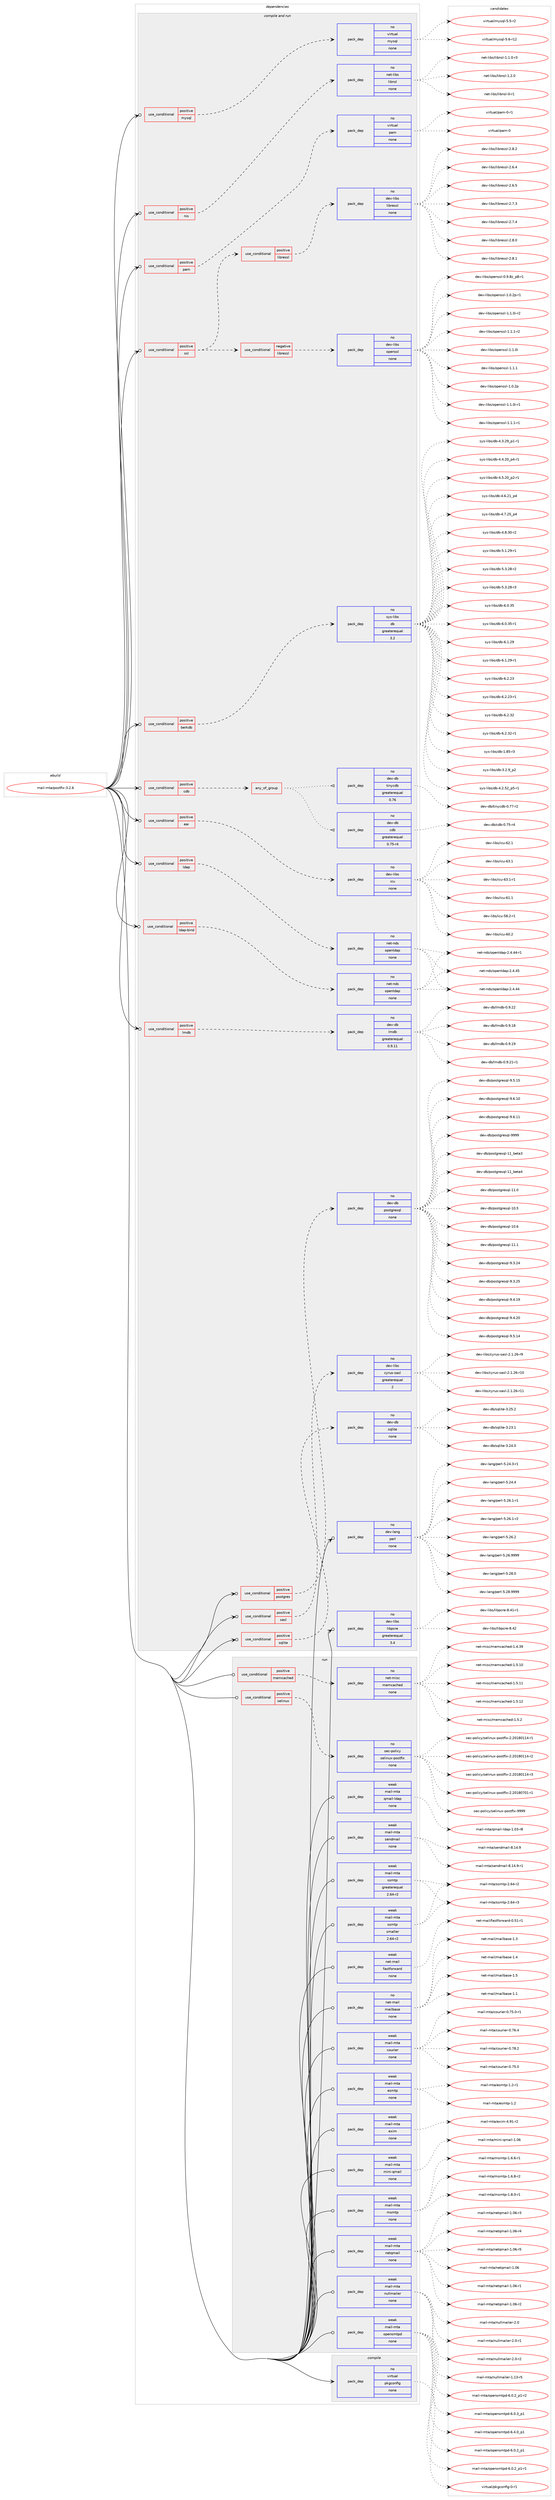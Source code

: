 digraph prolog {

# *************
# Graph options
# *************

newrank=true;
concentrate=true;
compound=true;
graph [rankdir=LR,fontname=Helvetica,fontsize=10,ranksep=1.5];#, ranksep=2.5, nodesep=0.2];
edge  [arrowhead=vee];
node  [fontname=Helvetica,fontsize=10];

# **********
# The ebuild
# **********

subgraph cluster_leftcol {
color=gray;
rank=same;
label=<<i>ebuild</i>>;
id [label="mail-mta/postfix-3.2.6", color=red, width=4, href="../mail-mta/postfix-3.2.6.svg"];
}

# ****************
# The dependencies
# ****************

subgraph cluster_midcol {
color=gray;
label=<<i>dependencies</i>>;
subgraph cluster_compile {
fillcolor="#eeeeee";
style=filled;
label=<<i>compile</i>>;
subgraph pack4015 {
dependency4885 [label=<<TABLE BORDER="0" CELLBORDER="1" CELLSPACING="0" CELLPADDING="4" WIDTH="220"><TR><TD ROWSPAN="6" CELLPADDING="30">pack_dep</TD></TR><TR><TD WIDTH="110">no</TD></TR><TR><TD>virtual</TD></TR><TR><TD>pkgconfig</TD></TR><TR><TD>none</TD></TR><TR><TD></TD></TR></TABLE>>, shape=none, color=blue];
}
id:e -> dependency4885:w [weight=20,style="solid",arrowhead="vee"];
}
subgraph cluster_compileandrun {
fillcolor="#eeeeee";
style=filled;
label=<<i>compile and run</i>>;
subgraph cond745 {
dependency4886 [label=<<TABLE BORDER="0" CELLBORDER="1" CELLSPACING="0" CELLPADDING="4"><TR><TD ROWSPAN="3" CELLPADDING="10">use_conditional</TD></TR><TR><TD>positive</TD></TR><TR><TD>berkdb</TD></TR></TABLE>>, shape=none, color=red];
subgraph pack4016 {
dependency4887 [label=<<TABLE BORDER="0" CELLBORDER="1" CELLSPACING="0" CELLPADDING="4" WIDTH="220"><TR><TD ROWSPAN="6" CELLPADDING="30">pack_dep</TD></TR><TR><TD WIDTH="110">no</TD></TR><TR><TD>sys-libs</TD></TR><TR><TD>db</TD></TR><TR><TD>greaterequal</TD></TR><TR><TD>3.2</TD></TR></TABLE>>, shape=none, color=blue];
}
dependency4886:e -> dependency4887:w [weight=20,style="dashed",arrowhead="vee"];
}
id:e -> dependency4886:w [weight=20,style="solid",arrowhead="odotvee"];
subgraph cond746 {
dependency4888 [label=<<TABLE BORDER="0" CELLBORDER="1" CELLSPACING="0" CELLPADDING="4"><TR><TD ROWSPAN="3" CELLPADDING="10">use_conditional</TD></TR><TR><TD>positive</TD></TR><TR><TD>cdb</TD></TR></TABLE>>, shape=none, color=red];
subgraph any117 {
dependency4889 [label=<<TABLE BORDER="0" CELLBORDER="1" CELLSPACING="0" CELLPADDING="4"><TR><TD CELLPADDING="10">any_of_group</TD></TR></TABLE>>, shape=none, color=red];subgraph pack4017 {
dependency4890 [label=<<TABLE BORDER="0" CELLBORDER="1" CELLSPACING="0" CELLPADDING="4" WIDTH="220"><TR><TD ROWSPAN="6" CELLPADDING="30">pack_dep</TD></TR><TR><TD WIDTH="110">no</TD></TR><TR><TD>dev-db</TD></TR><TR><TD>tinycdb</TD></TR><TR><TD>greaterequal</TD></TR><TR><TD>0.76</TD></TR></TABLE>>, shape=none, color=blue];
}
dependency4889:e -> dependency4890:w [weight=20,style="dotted",arrowhead="oinv"];
subgraph pack4018 {
dependency4891 [label=<<TABLE BORDER="0" CELLBORDER="1" CELLSPACING="0" CELLPADDING="4" WIDTH="220"><TR><TD ROWSPAN="6" CELLPADDING="30">pack_dep</TD></TR><TR><TD WIDTH="110">no</TD></TR><TR><TD>dev-db</TD></TR><TR><TD>cdb</TD></TR><TR><TD>greaterequal</TD></TR><TR><TD>0.75-r4</TD></TR></TABLE>>, shape=none, color=blue];
}
dependency4889:e -> dependency4891:w [weight=20,style="dotted",arrowhead="oinv"];
}
dependency4888:e -> dependency4889:w [weight=20,style="dashed",arrowhead="vee"];
}
id:e -> dependency4888:w [weight=20,style="solid",arrowhead="odotvee"];
subgraph cond747 {
dependency4892 [label=<<TABLE BORDER="0" CELLBORDER="1" CELLSPACING="0" CELLPADDING="4"><TR><TD ROWSPAN="3" CELLPADDING="10">use_conditional</TD></TR><TR><TD>positive</TD></TR><TR><TD>eai</TD></TR></TABLE>>, shape=none, color=red];
subgraph pack4019 {
dependency4893 [label=<<TABLE BORDER="0" CELLBORDER="1" CELLSPACING="0" CELLPADDING="4" WIDTH="220"><TR><TD ROWSPAN="6" CELLPADDING="30">pack_dep</TD></TR><TR><TD WIDTH="110">no</TD></TR><TR><TD>dev-libs</TD></TR><TR><TD>icu</TD></TR><TR><TD>none</TD></TR><TR><TD></TD></TR></TABLE>>, shape=none, color=blue];
}
dependency4892:e -> dependency4893:w [weight=20,style="dashed",arrowhead="vee"];
}
id:e -> dependency4892:w [weight=20,style="solid",arrowhead="odotvee"];
subgraph cond748 {
dependency4894 [label=<<TABLE BORDER="0" CELLBORDER="1" CELLSPACING="0" CELLPADDING="4"><TR><TD ROWSPAN="3" CELLPADDING="10">use_conditional</TD></TR><TR><TD>positive</TD></TR><TR><TD>ldap</TD></TR></TABLE>>, shape=none, color=red];
subgraph pack4020 {
dependency4895 [label=<<TABLE BORDER="0" CELLBORDER="1" CELLSPACING="0" CELLPADDING="4" WIDTH="220"><TR><TD ROWSPAN="6" CELLPADDING="30">pack_dep</TD></TR><TR><TD WIDTH="110">no</TD></TR><TR><TD>net-nds</TD></TR><TR><TD>openldap</TD></TR><TR><TD>none</TD></TR><TR><TD></TD></TR></TABLE>>, shape=none, color=blue];
}
dependency4894:e -> dependency4895:w [weight=20,style="dashed",arrowhead="vee"];
}
id:e -> dependency4894:w [weight=20,style="solid",arrowhead="odotvee"];
subgraph cond749 {
dependency4896 [label=<<TABLE BORDER="0" CELLBORDER="1" CELLSPACING="0" CELLPADDING="4"><TR><TD ROWSPAN="3" CELLPADDING="10">use_conditional</TD></TR><TR><TD>positive</TD></TR><TR><TD>ldap-bind</TD></TR></TABLE>>, shape=none, color=red];
subgraph pack4021 {
dependency4897 [label=<<TABLE BORDER="0" CELLBORDER="1" CELLSPACING="0" CELLPADDING="4" WIDTH="220"><TR><TD ROWSPAN="6" CELLPADDING="30">pack_dep</TD></TR><TR><TD WIDTH="110">no</TD></TR><TR><TD>net-nds</TD></TR><TR><TD>openldap</TD></TR><TR><TD>none</TD></TR><TR><TD></TD></TR></TABLE>>, shape=none, color=blue];
}
dependency4896:e -> dependency4897:w [weight=20,style="dashed",arrowhead="vee"];
}
id:e -> dependency4896:w [weight=20,style="solid",arrowhead="odotvee"];
subgraph cond750 {
dependency4898 [label=<<TABLE BORDER="0" CELLBORDER="1" CELLSPACING="0" CELLPADDING="4"><TR><TD ROWSPAN="3" CELLPADDING="10">use_conditional</TD></TR><TR><TD>positive</TD></TR><TR><TD>lmdb</TD></TR></TABLE>>, shape=none, color=red];
subgraph pack4022 {
dependency4899 [label=<<TABLE BORDER="0" CELLBORDER="1" CELLSPACING="0" CELLPADDING="4" WIDTH="220"><TR><TD ROWSPAN="6" CELLPADDING="30">pack_dep</TD></TR><TR><TD WIDTH="110">no</TD></TR><TR><TD>dev-db</TD></TR><TR><TD>lmdb</TD></TR><TR><TD>greaterequal</TD></TR><TR><TD>0.9.11</TD></TR></TABLE>>, shape=none, color=blue];
}
dependency4898:e -> dependency4899:w [weight=20,style="dashed",arrowhead="vee"];
}
id:e -> dependency4898:w [weight=20,style="solid",arrowhead="odotvee"];
subgraph cond751 {
dependency4900 [label=<<TABLE BORDER="0" CELLBORDER="1" CELLSPACING="0" CELLPADDING="4"><TR><TD ROWSPAN="3" CELLPADDING="10">use_conditional</TD></TR><TR><TD>positive</TD></TR><TR><TD>mysql</TD></TR></TABLE>>, shape=none, color=red];
subgraph pack4023 {
dependency4901 [label=<<TABLE BORDER="0" CELLBORDER="1" CELLSPACING="0" CELLPADDING="4" WIDTH="220"><TR><TD ROWSPAN="6" CELLPADDING="30">pack_dep</TD></TR><TR><TD WIDTH="110">no</TD></TR><TR><TD>virtual</TD></TR><TR><TD>mysql</TD></TR><TR><TD>none</TD></TR><TR><TD></TD></TR></TABLE>>, shape=none, color=blue];
}
dependency4900:e -> dependency4901:w [weight=20,style="dashed",arrowhead="vee"];
}
id:e -> dependency4900:w [weight=20,style="solid",arrowhead="odotvee"];
subgraph cond752 {
dependency4902 [label=<<TABLE BORDER="0" CELLBORDER="1" CELLSPACING="0" CELLPADDING="4"><TR><TD ROWSPAN="3" CELLPADDING="10">use_conditional</TD></TR><TR><TD>positive</TD></TR><TR><TD>nis</TD></TR></TABLE>>, shape=none, color=red];
subgraph pack4024 {
dependency4903 [label=<<TABLE BORDER="0" CELLBORDER="1" CELLSPACING="0" CELLPADDING="4" WIDTH="220"><TR><TD ROWSPAN="6" CELLPADDING="30">pack_dep</TD></TR><TR><TD WIDTH="110">no</TD></TR><TR><TD>net-libs</TD></TR><TR><TD>libnsl</TD></TR><TR><TD>none</TD></TR><TR><TD></TD></TR></TABLE>>, shape=none, color=blue];
}
dependency4902:e -> dependency4903:w [weight=20,style="dashed",arrowhead="vee"];
}
id:e -> dependency4902:w [weight=20,style="solid",arrowhead="odotvee"];
subgraph cond753 {
dependency4904 [label=<<TABLE BORDER="0" CELLBORDER="1" CELLSPACING="0" CELLPADDING="4"><TR><TD ROWSPAN="3" CELLPADDING="10">use_conditional</TD></TR><TR><TD>positive</TD></TR><TR><TD>pam</TD></TR></TABLE>>, shape=none, color=red];
subgraph pack4025 {
dependency4905 [label=<<TABLE BORDER="0" CELLBORDER="1" CELLSPACING="0" CELLPADDING="4" WIDTH="220"><TR><TD ROWSPAN="6" CELLPADDING="30">pack_dep</TD></TR><TR><TD WIDTH="110">no</TD></TR><TR><TD>virtual</TD></TR><TR><TD>pam</TD></TR><TR><TD>none</TD></TR><TR><TD></TD></TR></TABLE>>, shape=none, color=blue];
}
dependency4904:e -> dependency4905:w [weight=20,style="dashed",arrowhead="vee"];
}
id:e -> dependency4904:w [weight=20,style="solid",arrowhead="odotvee"];
subgraph cond754 {
dependency4906 [label=<<TABLE BORDER="0" CELLBORDER="1" CELLSPACING="0" CELLPADDING="4"><TR><TD ROWSPAN="3" CELLPADDING="10">use_conditional</TD></TR><TR><TD>positive</TD></TR><TR><TD>postgres</TD></TR></TABLE>>, shape=none, color=red];
subgraph pack4026 {
dependency4907 [label=<<TABLE BORDER="0" CELLBORDER="1" CELLSPACING="0" CELLPADDING="4" WIDTH="220"><TR><TD ROWSPAN="6" CELLPADDING="30">pack_dep</TD></TR><TR><TD WIDTH="110">no</TD></TR><TR><TD>dev-db</TD></TR><TR><TD>postgresql</TD></TR><TR><TD>none</TD></TR><TR><TD></TD></TR></TABLE>>, shape=none, color=blue];
}
dependency4906:e -> dependency4907:w [weight=20,style="dashed",arrowhead="vee"];
}
id:e -> dependency4906:w [weight=20,style="solid",arrowhead="odotvee"];
subgraph cond755 {
dependency4908 [label=<<TABLE BORDER="0" CELLBORDER="1" CELLSPACING="0" CELLPADDING="4"><TR><TD ROWSPAN="3" CELLPADDING="10">use_conditional</TD></TR><TR><TD>positive</TD></TR><TR><TD>sasl</TD></TR></TABLE>>, shape=none, color=red];
subgraph pack4027 {
dependency4909 [label=<<TABLE BORDER="0" CELLBORDER="1" CELLSPACING="0" CELLPADDING="4" WIDTH="220"><TR><TD ROWSPAN="6" CELLPADDING="30">pack_dep</TD></TR><TR><TD WIDTH="110">no</TD></TR><TR><TD>dev-libs</TD></TR><TR><TD>cyrus-sasl</TD></TR><TR><TD>greaterequal</TD></TR><TR><TD>2</TD></TR></TABLE>>, shape=none, color=blue];
}
dependency4908:e -> dependency4909:w [weight=20,style="dashed",arrowhead="vee"];
}
id:e -> dependency4908:w [weight=20,style="solid",arrowhead="odotvee"];
subgraph cond756 {
dependency4910 [label=<<TABLE BORDER="0" CELLBORDER="1" CELLSPACING="0" CELLPADDING="4"><TR><TD ROWSPAN="3" CELLPADDING="10">use_conditional</TD></TR><TR><TD>positive</TD></TR><TR><TD>sqlite</TD></TR></TABLE>>, shape=none, color=red];
subgraph pack4028 {
dependency4911 [label=<<TABLE BORDER="0" CELLBORDER="1" CELLSPACING="0" CELLPADDING="4" WIDTH="220"><TR><TD ROWSPAN="6" CELLPADDING="30">pack_dep</TD></TR><TR><TD WIDTH="110">no</TD></TR><TR><TD>dev-db</TD></TR><TR><TD>sqlite</TD></TR><TR><TD>none</TD></TR><TR><TD></TD></TR></TABLE>>, shape=none, color=blue];
}
dependency4910:e -> dependency4911:w [weight=20,style="dashed",arrowhead="vee"];
}
id:e -> dependency4910:w [weight=20,style="solid",arrowhead="odotvee"];
subgraph cond757 {
dependency4912 [label=<<TABLE BORDER="0" CELLBORDER="1" CELLSPACING="0" CELLPADDING="4"><TR><TD ROWSPAN="3" CELLPADDING="10">use_conditional</TD></TR><TR><TD>positive</TD></TR><TR><TD>ssl</TD></TR></TABLE>>, shape=none, color=red];
subgraph cond758 {
dependency4913 [label=<<TABLE BORDER="0" CELLBORDER="1" CELLSPACING="0" CELLPADDING="4"><TR><TD ROWSPAN="3" CELLPADDING="10">use_conditional</TD></TR><TR><TD>negative</TD></TR><TR><TD>libressl</TD></TR></TABLE>>, shape=none, color=red];
subgraph pack4029 {
dependency4914 [label=<<TABLE BORDER="0" CELLBORDER="1" CELLSPACING="0" CELLPADDING="4" WIDTH="220"><TR><TD ROWSPAN="6" CELLPADDING="30">pack_dep</TD></TR><TR><TD WIDTH="110">no</TD></TR><TR><TD>dev-libs</TD></TR><TR><TD>openssl</TD></TR><TR><TD>none</TD></TR><TR><TD></TD></TR></TABLE>>, shape=none, color=blue];
}
dependency4913:e -> dependency4914:w [weight=20,style="dashed",arrowhead="vee"];
}
dependency4912:e -> dependency4913:w [weight=20,style="dashed",arrowhead="vee"];
subgraph cond759 {
dependency4915 [label=<<TABLE BORDER="0" CELLBORDER="1" CELLSPACING="0" CELLPADDING="4"><TR><TD ROWSPAN="3" CELLPADDING="10">use_conditional</TD></TR><TR><TD>positive</TD></TR><TR><TD>libressl</TD></TR></TABLE>>, shape=none, color=red];
subgraph pack4030 {
dependency4916 [label=<<TABLE BORDER="0" CELLBORDER="1" CELLSPACING="0" CELLPADDING="4" WIDTH="220"><TR><TD ROWSPAN="6" CELLPADDING="30">pack_dep</TD></TR><TR><TD WIDTH="110">no</TD></TR><TR><TD>dev-libs</TD></TR><TR><TD>libressl</TD></TR><TR><TD>none</TD></TR><TR><TD></TD></TR></TABLE>>, shape=none, color=blue];
}
dependency4915:e -> dependency4916:w [weight=20,style="dashed",arrowhead="vee"];
}
dependency4912:e -> dependency4915:w [weight=20,style="dashed",arrowhead="vee"];
}
id:e -> dependency4912:w [weight=20,style="solid",arrowhead="odotvee"];
subgraph pack4031 {
dependency4917 [label=<<TABLE BORDER="0" CELLBORDER="1" CELLSPACING="0" CELLPADDING="4" WIDTH="220"><TR><TD ROWSPAN="6" CELLPADDING="30">pack_dep</TD></TR><TR><TD WIDTH="110">no</TD></TR><TR><TD>dev-lang</TD></TR><TR><TD>perl</TD></TR><TR><TD>none</TD></TR><TR><TD></TD></TR></TABLE>>, shape=none, color=blue];
}
id:e -> dependency4917:w [weight=20,style="solid",arrowhead="odotvee"];
subgraph pack4032 {
dependency4918 [label=<<TABLE BORDER="0" CELLBORDER="1" CELLSPACING="0" CELLPADDING="4" WIDTH="220"><TR><TD ROWSPAN="6" CELLPADDING="30">pack_dep</TD></TR><TR><TD WIDTH="110">no</TD></TR><TR><TD>dev-libs</TD></TR><TR><TD>libpcre</TD></TR><TR><TD>greaterequal</TD></TR><TR><TD>3.4</TD></TR></TABLE>>, shape=none, color=blue];
}
id:e -> dependency4918:w [weight=20,style="solid",arrowhead="odotvee"];
}
subgraph cluster_run {
fillcolor="#eeeeee";
style=filled;
label=<<i>run</i>>;
subgraph cond760 {
dependency4919 [label=<<TABLE BORDER="0" CELLBORDER="1" CELLSPACING="0" CELLPADDING="4"><TR><TD ROWSPAN="3" CELLPADDING="10">use_conditional</TD></TR><TR><TD>positive</TD></TR><TR><TD>memcached</TD></TR></TABLE>>, shape=none, color=red];
subgraph pack4033 {
dependency4920 [label=<<TABLE BORDER="0" CELLBORDER="1" CELLSPACING="0" CELLPADDING="4" WIDTH="220"><TR><TD ROWSPAN="6" CELLPADDING="30">pack_dep</TD></TR><TR><TD WIDTH="110">no</TD></TR><TR><TD>net-misc</TD></TR><TR><TD>memcached</TD></TR><TR><TD>none</TD></TR><TR><TD></TD></TR></TABLE>>, shape=none, color=blue];
}
dependency4919:e -> dependency4920:w [weight=20,style="dashed",arrowhead="vee"];
}
id:e -> dependency4919:w [weight=20,style="solid",arrowhead="odot"];
subgraph cond761 {
dependency4921 [label=<<TABLE BORDER="0" CELLBORDER="1" CELLSPACING="0" CELLPADDING="4"><TR><TD ROWSPAN="3" CELLPADDING="10">use_conditional</TD></TR><TR><TD>positive</TD></TR><TR><TD>selinux</TD></TR></TABLE>>, shape=none, color=red];
subgraph pack4034 {
dependency4922 [label=<<TABLE BORDER="0" CELLBORDER="1" CELLSPACING="0" CELLPADDING="4" WIDTH="220"><TR><TD ROWSPAN="6" CELLPADDING="30">pack_dep</TD></TR><TR><TD WIDTH="110">no</TD></TR><TR><TD>sec-policy</TD></TR><TR><TD>selinux-postfix</TD></TR><TR><TD>none</TD></TR><TR><TD></TD></TR></TABLE>>, shape=none, color=blue];
}
dependency4921:e -> dependency4922:w [weight=20,style="dashed",arrowhead="vee"];
}
id:e -> dependency4921:w [weight=20,style="solid",arrowhead="odot"];
subgraph pack4035 {
dependency4923 [label=<<TABLE BORDER="0" CELLBORDER="1" CELLSPACING="0" CELLPADDING="4" WIDTH="220"><TR><TD ROWSPAN="6" CELLPADDING="30">pack_dep</TD></TR><TR><TD WIDTH="110">no</TD></TR><TR><TD>net-mail</TD></TR><TR><TD>mailbase</TD></TR><TR><TD>none</TD></TR><TR><TD></TD></TR></TABLE>>, shape=none, color=blue];
}
id:e -> dependency4923:w [weight=20,style="solid",arrowhead="odot"];
subgraph pack4036 {
dependency4924 [label=<<TABLE BORDER="0" CELLBORDER="1" CELLSPACING="0" CELLPADDING="4" WIDTH="220"><TR><TD ROWSPAN="6" CELLPADDING="30">pack_dep</TD></TR><TR><TD WIDTH="110">weak</TD></TR><TR><TD>mail-mta</TD></TR><TR><TD>courier</TD></TR><TR><TD>none</TD></TR><TR><TD></TD></TR></TABLE>>, shape=none, color=blue];
}
id:e -> dependency4924:w [weight=20,style="solid",arrowhead="odot"];
subgraph pack4037 {
dependency4925 [label=<<TABLE BORDER="0" CELLBORDER="1" CELLSPACING="0" CELLPADDING="4" WIDTH="220"><TR><TD ROWSPAN="6" CELLPADDING="30">pack_dep</TD></TR><TR><TD WIDTH="110">weak</TD></TR><TR><TD>mail-mta</TD></TR><TR><TD>esmtp</TD></TR><TR><TD>none</TD></TR><TR><TD></TD></TR></TABLE>>, shape=none, color=blue];
}
id:e -> dependency4925:w [weight=20,style="solid",arrowhead="odot"];
subgraph pack4038 {
dependency4926 [label=<<TABLE BORDER="0" CELLBORDER="1" CELLSPACING="0" CELLPADDING="4" WIDTH="220"><TR><TD ROWSPAN="6" CELLPADDING="30">pack_dep</TD></TR><TR><TD WIDTH="110">weak</TD></TR><TR><TD>mail-mta</TD></TR><TR><TD>exim</TD></TR><TR><TD>none</TD></TR><TR><TD></TD></TR></TABLE>>, shape=none, color=blue];
}
id:e -> dependency4926:w [weight=20,style="solid",arrowhead="odot"];
subgraph pack4039 {
dependency4927 [label=<<TABLE BORDER="0" CELLBORDER="1" CELLSPACING="0" CELLPADDING="4" WIDTH="220"><TR><TD ROWSPAN="6" CELLPADDING="30">pack_dep</TD></TR><TR><TD WIDTH="110">weak</TD></TR><TR><TD>mail-mta</TD></TR><TR><TD>mini-qmail</TD></TR><TR><TD>none</TD></TR><TR><TD></TD></TR></TABLE>>, shape=none, color=blue];
}
id:e -> dependency4927:w [weight=20,style="solid",arrowhead="odot"];
subgraph pack4040 {
dependency4928 [label=<<TABLE BORDER="0" CELLBORDER="1" CELLSPACING="0" CELLPADDING="4" WIDTH="220"><TR><TD ROWSPAN="6" CELLPADDING="30">pack_dep</TD></TR><TR><TD WIDTH="110">weak</TD></TR><TR><TD>mail-mta</TD></TR><TR><TD>msmtp</TD></TR><TR><TD>none</TD></TR><TR><TD></TD></TR></TABLE>>, shape=none, color=blue];
}
id:e -> dependency4928:w [weight=20,style="solid",arrowhead="odot"];
subgraph pack4041 {
dependency4929 [label=<<TABLE BORDER="0" CELLBORDER="1" CELLSPACING="0" CELLPADDING="4" WIDTH="220"><TR><TD ROWSPAN="6" CELLPADDING="30">pack_dep</TD></TR><TR><TD WIDTH="110">weak</TD></TR><TR><TD>mail-mta</TD></TR><TR><TD>netqmail</TD></TR><TR><TD>none</TD></TR><TR><TD></TD></TR></TABLE>>, shape=none, color=blue];
}
id:e -> dependency4929:w [weight=20,style="solid",arrowhead="odot"];
subgraph pack4042 {
dependency4930 [label=<<TABLE BORDER="0" CELLBORDER="1" CELLSPACING="0" CELLPADDING="4" WIDTH="220"><TR><TD ROWSPAN="6" CELLPADDING="30">pack_dep</TD></TR><TR><TD WIDTH="110">weak</TD></TR><TR><TD>mail-mta</TD></TR><TR><TD>nullmailer</TD></TR><TR><TD>none</TD></TR><TR><TD></TD></TR></TABLE>>, shape=none, color=blue];
}
id:e -> dependency4930:w [weight=20,style="solid",arrowhead="odot"];
subgraph pack4043 {
dependency4931 [label=<<TABLE BORDER="0" CELLBORDER="1" CELLSPACING="0" CELLPADDING="4" WIDTH="220"><TR><TD ROWSPAN="6" CELLPADDING="30">pack_dep</TD></TR><TR><TD WIDTH="110">weak</TD></TR><TR><TD>mail-mta</TD></TR><TR><TD>opensmtpd</TD></TR><TR><TD>none</TD></TR><TR><TD></TD></TR></TABLE>>, shape=none, color=blue];
}
id:e -> dependency4931:w [weight=20,style="solid",arrowhead="odot"];
subgraph pack4044 {
dependency4932 [label=<<TABLE BORDER="0" CELLBORDER="1" CELLSPACING="0" CELLPADDING="4" WIDTH="220"><TR><TD ROWSPAN="6" CELLPADDING="30">pack_dep</TD></TR><TR><TD WIDTH="110">weak</TD></TR><TR><TD>mail-mta</TD></TR><TR><TD>qmail-ldap</TD></TR><TR><TD>none</TD></TR><TR><TD></TD></TR></TABLE>>, shape=none, color=blue];
}
id:e -> dependency4932:w [weight=20,style="solid",arrowhead="odot"];
subgraph pack4045 {
dependency4933 [label=<<TABLE BORDER="0" CELLBORDER="1" CELLSPACING="0" CELLPADDING="4" WIDTH="220"><TR><TD ROWSPAN="6" CELLPADDING="30">pack_dep</TD></TR><TR><TD WIDTH="110">weak</TD></TR><TR><TD>mail-mta</TD></TR><TR><TD>sendmail</TD></TR><TR><TD>none</TD></TR><TR><TD></TD></TR></TABLE>>, shape=none, color=blue];
}
id:e -> dependency4933:w [weight=20,style="solid",arrowhead="odot"];
subgraph pack4046 {
dependency4934 [label=<<TABLE BORDER="0" CELLBORDER="1" CELLSPACING="0" CELLPADDING="4" WIDTH="220"><TR><TD ROWSPAN="6" CELLPADDING="30">pack_dep</TD></TR><TR><TD WIDTH="110">weak</TD></TR><TR><TD>mail-mta</TD></TR><TR><TD>ssmtp</TD></TR><TR><TD>greaterequal</TD></TR><TR><TD>2.64-r2</TD></TR></TABLE>>, shape=none, color=blue];
}
id:e -> dependency4934:w [weight=20,style="solid",arrowhead="odot"];
subgraph pack4047 {
dependency4935 [label=<<TABLE BORDER="0" CELLBORDER="1" CELLSPACING="0" CELLPADDING="4" WIDTH="220"><TR><TD ROWSPAN="6" CELLPADDING="30">pack_dep</TD></TR><TR><TD WIDTH="110">weak</TD></TR><TR><TD>mail-mta</TD></TR><TR><TD>ssmtp</TD></TR><TR><TD>smaller</TD></TR><TR><TD>2.64-r2</TD></TR></TABLE>>, shape=none, color=blue];
}
id:e -> dependency4935:w [weight=20,style="solid",arrowhead="odot"];
subgraph pack4048 {
dependency4936 [label=<<TABLE BORDER="0" CELLBORDER="1" CELLSPACING="0" CELLPADDING="4" WIDTH="220"><TR><TD ROWSPAN="6" CELLPADDING="30">pack_dep</TD></TR><TR><TD WIDTH="110">weak</TD></TR><TR><TD>net-mail</TD></TR><TR><TD>fastforward</TD></TR><TR><TD>none</TD></TR><TR><TD></TD></TR></TABLE>>, shape=none, color=blue];
}
id:e -> dependency4936:w [weight=20,style="solid",arrowhead="odot"];
}
}

# **************
# The candidates
# **************

subgraph cluster_choices {
rank=same;
color=gray;
label=<<i>candidates</i>>;

subgraph choice4015 {
color=black;
nodesep=1;
choice11810511411611797108471121071039911111010210510345484511449 [label="virtual/pkgconfig-0-r1", color=red, width=4,href="../virtual/pkgconfig-0-r1.svg"];
dependency4885:e -> choice11810511411611797108471121071039911111010210510345484511449:w [style=dotted,weight="100"];
}
subgraph choice4016 {
color=black;
nodesep=1;
choice1151211154510810598115471009845494656534511451 [label="sys-libs/db-1.85-r3", color=red, width=4,href="../sys-libs/db-1.85-r3.svg"];
choice115121115451081059811547100984551465046579511250 [label="sys-libs/db-3.2.9_p2", color=red, width=4,href="../sys-libs/db-3.2.9_p2.svg"];
choice115121115451081059811547100984552465046535095112534511449 [label="sys-libs/db-4.2.52_p5-r1", color=red, width=4,href="../sys-libs/db-4.2.52_p5-r1.svg"];
choice115121115451081059811547100984552465146505795112494511449 [label="sys-libs/db-4.3.29_p1-r1", color=red, width=4,href="../sys-libs/db-4.3.29_p1-r1.svg"];
choice115121115451081059811547100984552465246504895112524511449 [label="sys-libs/db-4.4.20_p4-r1", color=red, width=4,href="../sys-libs/db-4.4.20_p4-r1.svg"];
choice115121115451081059811547100984552465346504895112504511449 [label="sys-libs/db-4.5.20_p2-r1", color=red, width=4,href="../sys-libs/db-4.5.20_p2-r1.svg"];
choice11512111545108105981154710098455246544650499511252 [label="sys-libs/db-4.6.21_p4", color=red, width=4,href="../sys-libs/db-4.6.21_p4.svg"];
choice11512111545108105981154710098455246554650539511252 [label="sys-libs/db-4.7.25_p4", color=red, width=4,href="../sys-libs/db-4.7.25_p4.svg"];
choice11512111545108105981154710098455246564651484511450 [label="sys-libs/db-4.8.30-r2", color=red, width=4,href="../sys-libs/db-4.8.30-r2.svg"];
choice11512111545108105981154710098455346494650574511449 [label="sys-libs/db-5.1.29-r1", color=red, width=4,href="../sys-libs/db-5.1.29-r1.svg"];
choice11512111545108105981154710098455346514650564511450 [label="sys-libs/db-5.3.28-r2", color=red, width=4,href="../sys-libs/db-5.3.28-r2.svg"];
choice11512111545108105981154710098455346514650564511451 [label="sys-libs/db-5.3.28-r3", color=red, width=4,href="../sys-libs/db-5.3.28-r3.svg"];
choice1151211154510810598115471009845544648465153 [label="sys-libs/db-6.0.35", color=red, width=4,href="../sys-libs/db-6.0.35.svg"];
choice11512111545108105981154710098455446484651534511449 [label="sys-libs/db-6.0.35-r1", color=red, width=4,href="../sys-libs/db-6.0.35-r1.svg"];
choice1151211154510810598115471009845544649465057 [label="sys-libs/db-6.1.29", color=red, width=4,href="../sys-libs/db-6.1.29.svg"];
choice11512111545108105981154710098455446494650574511449 [label="sys-libs/db-6.1.29-r1", color=red, width=4,href="../sys-libs/db-6.1.29-r1.svg"];
choice1151211154510810598115471009845544650465051 [label="sys-libs/db-6.2.23", color=red, width=4,href="../sys-libs/db-6.2.23.svg"];
choice11512111545108105981154710098455446504650514511449 [label="sys-libs/db-6.2.23-r1", color=red, width=4,href="../sys-libs/db-6.2.23-r1.svg"];
choice1151211154510810598115471009845544650465150 [label="sys-libs/db-6.2.32", color=red, width=4,href="../sys-libs/db-6.2.32.svg"];
choice11512111545108105981154710098455446504651504511449 [label="sys-libs/db-6.2.32-r1", color=red, width=4,href="../sys-libs/db-6.2.32-r1.svg"];
dependency4887:e -> choice1151211154510810598115471009845494656534511451:w [style=dotted,weight="100"];
dependency4887:e -> choice115121115451081059811547100984551465046579511250:w [style=dotted,weight="100"];
dependency4887:e -> choice115121115451081059811547100984552465046535095112534511449:w [style=dotted,weight="100"];
dependency4887:e -> choice115121115451081059811547100984552465146505795112494511449:w [style=dotted,weight="100"];
dependency4887:e -> choice115121115451081059811547100984552465246504895112524511449:w [style=dotted,weight="100"];
dependency4887:e -> choice115121115451081059811547100984552465346504895112504511449:w [style=dotted,weight="100"];
dependency4887:e -> choice11512111545108105981154710098455246544650499511252:w [style=dotted,weight="100"];
dependency4887:e -> choice11512111545108105981154710098455246554650539511252:w [style=dotted,weight="100"];
dependency4887:e -> choice11512111545108105981154710098455246564651484511450:w [style=dotted,weight="100"];
dependency4887:e -> choice11512111545108105981154710098455346494650574511449:w [style=dotted,weight="100"];
dependency4887:e -> choice11512111545108105981154710098455346514650564511450:w [style=dotted,weight="100"];
dependency4887:e -> choice11512111545108105981154710098455346514650564511451:w [style=dotted,weight="100"];
dependency4887:e -> choice1151211154510810598115471009845544648465153:w [style=dotted,weight="100"];
dependency4887:e -> choice11512111545108105981154710098455446484651534511449:w [style=dotted,weight="100"];
dependency4887:e -> choice1151211154510810598115471009845544649465057:w [style=dotted,weight="100"];
dependency4887:e -> choice11512111545108105981154710098455446494650574511449:w [style=dotted,weight="100"];
dependency4887:e -> choice1151211154510810598115471009845544650465051:w [style=dotted,weight="100"];
dependency4887:e -> choice11512111545108105981154710098455446504650514511449:w [style=dotted,weight="100"];
dependency4887:e -> choice1151211154510810598115471009845544650465150:w [style=dotted,weight="100"];
dependency4887:e -> choice11512111545108105981154710098455446504651504511449:w [style=dotted,weight="100"];
}
subgraph choice4017 {
color=black;
nodesep=1;
choice100101118451009847116105110121991009845484655554511450 [label="dev-db/tinycdb-0.77-r2", color=red, width=4,href="../dev-db/tinycdb-0.77-r2.svg"];
dependency4890:e -> choice100101118451009847116105110121991009845484655554511450:w [style=dotted,weight="100"];
}
subgraph choice4018 {
color=black;
nodesep=1;
choice100101118451009847991009845484655534511452 [label="dev-db/cdb-0.75-r4", color=red, width=4,href="../dev-db/cdb-0.75-r4.svg"];
dependency4891:e -> choice100101118451009847991009845484655534511452:w [style=dotted,weight="100"];
}
subgraph choice4019 {
color=black;
nodesep=1;
choice100101118451081059811547105991174554494649 [label="dev-libs/icu-61.1", color=red, width=4,href="../dev-libs/icu-61.1.svg"];
choice1001011184510810598115471059911745535646504511449 [label="dev-libs/icu-58.2-r1", color=red, width=4,href="../dev-libs/icu-58.2-r1.svg"];
choice100101118451081059811547105991174554484650 [label="dev-libs/icu-60.2", color=red, width=4,href="../dev-libs/icu-60.2.svg"];
choice100101118451081059811547105991174554504649 [label="dev-libs/icu-62.1", color=red, width=4,href="../dev-libs/icu-62.1.svg"];
choice100101118451081059811547105991174554514649 [label="dev-libs/icu-63.1", color=red, width=4,href="../dev-libs/icu-63.1.svg"];
choice1001011184510810598115471059911745545146494511449 [label="dev-libs/icu-63.1-r1", color=red, width=4,href="../dev-libs/icu-63.1-r1.svg"];
dependency4893:e -> choice100101118451081059811547105991174554494649:w [style=dotted,weight="100"];
dependency4893:e -> choice1001011184510810598115471059911745535646504511449:w [style=dotted,weight="100"];
dependency4893:e -> choice100101118451081059811547105991174554484650:w [style=dotted,weight="100"];
dependency4893:e -> choice100101118451081059811547105991174554504649:w [style=dotted,weight="100"];
dependency4893:e -> choice100101118451081059811547105991174554514649:w [style=dotted,weight="100"];
dependency4893:e -> choice1001011184510810598115471059911745545146494511449:w [style=dotted,weight="100"];
}
subgraph choice4020 {
color=black;
nodesep=1;
choice11010111645110100115471111121011101081009711245504652465252 [label="net-nds/openldap-2.4.44", color=red, width=4,href="../net-nds/openldap-2.4.44.svg"];
choice110101116451101001154711111210111010810097112455046524652524511449 [label="net-nds/openldap-2.4.44-r1", color=red, width=4,href="../net-nds/openldap-2.4.44-r1.svg"];
choice11010111645110100115471111121011101081009711245504652465253 [label="net-nds/openldap-2.4.45", color=red, width=4,href="../net-nds/openldap-2.4.45.svg"];
dependency4895:e -> choice11010111645110100115471111121011101081009711245504652465252:w [style=dotted,weight="100"];
dependency4895:e -> choice110101116451101001154711111210111010810097112455046524652524511449:w [style=dotted,weight="100"];
dependency4895:e -> choice11010111645110100115471111121011101081009711245504652465253:w [style=dotted,weight="100"];
}
subgraph choice4021 {
color=black;
nodesep=1;
choice11010111645110100115471111121011101081009711245504652465252 [label="net-nds/openldap-2.4.44", color=red, width=4,href="../net-nds/openldap-2.4.44.svg"];
choice110101116451101001154711111210111010810097112455046524652524511449 [label="net-nds/openldap-2.4.44-r1", color=red, width=4,href="../net-nds/openldap-2.4.44-r1.svg"];
choice11010111645110100115471111121011101081009711245504652465253 [label="net-nds/openldap-2.4.45", color=red, width=4,href="../net-nds/openldap-2.4.45.svg"];
dependency4897:e -> choice11010111645110100115471111121011101081009711245504652465252:w [style=dotted,weight="100"];
dependency4897:e -> choice110101116451101001154711111210111010810097112455046524652524511449:w [style=dotted,weight="100"];
dependency4897:e -> choice11010111645110100115471111121011101081009711245504652465253:w [style=dotted,weight="100"];
}
subgraph choice4022 {
color=black;
nodesep=1;
choice1001011184510098471081091009845484657464956 [label="dev-db/lmdb-0.9.18", color=red, width=4,href="../dev-db/lmdb-0.9.18.svg"];
choice1001011184510098471081091009845484657464957 [label="dev-db/lmdb-0.9.19", color=red, width=4,href="../dev-db/lmdb-0.9.19.svg"];
choice10010111845100984710810910098454846574650494511449 [label="dev-db/lmdb-0.9.21-r1", color=red, width=4,href="../dev-db/lmdb-0.9.21-r1.svg"];
choice1001011184510098471081091009845484657465050 [label="dev-db/lmdb-0.9.22", color=red, width=4,href="../dev-db/lmdb-0.9.22.svg"];
dependency4899:e -> choice1001011184510098471081091009845484657464956:w [style=dotted,weight="100"];
dependency4899:e -> choice1001011184510098471081091009845484657464957:w [style=dotted,weight="100"];
dependency4899:e -> choice10010111845100984710810910098454846574650494511449:w [style=dotted,weight="100"];
dependency4899:e -> choice1001011184510098471081091009845484657465050:w [style=dotted,weight="100"];
}
subgraph choice4023 {
color=black;
nodesep=1;
choice1181051141161179710847109121115113108455346534511450 [label="virtual/mysql-5.5-r2", color=red, width=4,href="../virtual/mysql-5.5-r2.svg"];
choice118105114116117971084710912111511310845534654451144950 [label="virtual/mysql-5.6-r12", color=red, width=4,href="../virtual/mysql-5.6-r12.svg"];
dependency4901:e -> choice1181051141161179710847109121115113108455346534511450:w [style=dotted,weight="100"];
dependency4901:e -> choice118105114116117971084710912111511310845534654451144950:w [style=dotted,weight="100"];
}
subgraph choice4024 {
color=black;
nodesep=1;
choice1101011164510810598115471081059811011510845484511449 [label="net-libs/libnsl-0-r1", color=red, width=4,href="../net-libs/libnsl-0-r1.svg"];
choice110101116451081059811547108105981101151084549464946484511451 [label="net-libs/libnsl-1.1.0-r3", color=red, width=4,href="../net-libs/libnsl-1.1.0-r3.svg"];
choice11010111645108105981154710810598110115108454946504648 [label="net-libs/libnsl-1.2.0", color=red, width=4,href="../net-libs/libnsl-1.2.0.svg"];
dependency4903:e -> choice1101011164510810598115471081059811011510845484511449:w [style=dotted,weight="100"];
dependency4903:e -> choice110101116451081059811547108105981101151084549464946484511451:w [style=dotted,weight="100"];
dependency4903:e -> choice11010111645108105981154710810598110115108454946504648:w [style=dotted,weight="100"];
}
subgraph choice4025 {
color=black;
nodesep=1;
choice1181051141161179710847112971094548 [label="virtual/pam-0", color=red, width=4,href="../virtual/pam-0.svg"];
choice11810511411611797108471129710945484511449 [label="virtual/pam-0-r1", color=red, width=4,href="../virtual/pam-0-r1.svg"];
dependency4905:e -> choice1181051141161179710847112971094548:w [style=dotted,weight="100"];
dependency4905:e -> choice11810511411611797108471129710945484511449:w [style=dotted,weight="100"];
}
subgraph choice4026 {
color=black;
nodesep=1;
choice10010111845100984711211111511610311410111511310845494995981011169751 [label="dev-db/postgresql-11_beta3", color=red, width=4,href="../dev-db/postgresql-11_beta3.svg"];
choice10010111845100984711211111511610311410111511310845494995981011169752 [label="dev-db/postgresql-11_beta4", color=red, width=4,href="../dev-db/postgresql-11_beta4.svg"];
choice1001011184510098471121111151161031141011151131084549494648 [label="dev-db/postgresql-11.0", color=red, width=4,href="../dev-db/postgresql-11.0.svg"];
choice1001011184510098471121111151161031141011151131084549484653 [label="dev-db/postgresql-10.5", color=red, width=4,href="../dev-db/postgresql-10.5.svg"];
choice1001011184510098471121111151161031141011151131084549484654 [label="dev-db/postgresql-10.6", color=red, width=4,href="../dev-db/postgresql-10.6.svg"];
choice1001011184510098471121111151161031141011151131084549494649 [label="dev-db/postgresql-11.1", color=red, width=4,href="../dev-db/postgresql-11.1.svg"];
choice10010111845100984711211111511610311410111511310845574651465052 [label="dev-db/postgresql-9.3.24", color=red, width=4,href="../dev-db/postgresql-9.3.24.svg"];
choice10010111845100984711211111511610311410111511310845574651465053 [label="dev-db/postgresql-9.3.25", color=red, width=4,href="../dev-db/postgresql-9.3.25.svg"];
choice10010111845100984711211111511610311410111511310845574652464957 [label="dev-db/postgresql-9.4.19", color=red, width=4,href="../dev-db/postgresql-9.4.19.svg"];
choice10010111845100984711211111511610311410111511310845574652465048 [label="dev-db/postgresql-9.4.20", color=red, width=4,href="../dev-db/postgresql-9.4.20.svg"];
choice10010111845100984711211111511610311410111511310845574653464952 [label="dev-db/postgresql-9.5.14", color=red, width=4,href="../dev-db/postgresql-9.5.14.svg"];
choice10010111845100984711211111511610311410111511310845574653464953 [label="dev-db/postgresql-9.5.15", color=red, width=4,href="../dev-db/postgresql-9.5.15.svg"];
choice10010111845100984711211111511610311410111511310845574654464948 [label="dev-db/postgresql-9.6.10", color=red, width=4,href="../dev-db/postgresql-9.6.10.svg"];
choice10010111845100984711211111511610311410111511310845574654464949 [label="dev-db/postgresql-9.6.11", color=red, width=4,href="../dev-db/postgresql-9.6.11.svg"];
choice1001011184510098471121111151161031141011151131084557575757 [label="dev-db/postgresql-9999", color=red, width=4,href="../dev-db/postgresql-9999.svg"];
dependency4907:e -> choice10010111845100984711211111511610311410111511310845494995981011169751:w [style=dotted,weight="100"];
dependency4907:e -> choice10010111845100984711211111511610311410111511310845494995981011169752:w [style=dotted,weight="100"];
dependency4907:e -> choice1001011184510098471121111151161031141011151131084549494648:w [style=dotted,weight="100"];
dependency4907:e -> choice1001011184510098471121111151161031141011151131084549484653:w [style=dotted,weight="100"];
dependency4907:e -> choice1001011184510098471121111151161031141011151131084549484654:w [style=dotted,weight="100"];
dependency4907:e -> choice1001011184510098471121111151161031141011151131084549494649:w [style=dotted,weight="100"];
dependency4907:e -> choice10010111845100984711211111511610311410111511310845574651465052:w [style=dotted,weight="100"];
dependency4907:e -> choice10010111845100984711211111511610311410111511310845574651465053:w [style=dotted,weight="100"];
dependency4907:e -> choice10010111845100984711211111511610311410111511310845574652464957:w [style=dotted,weight="100"];
dependency4907:e -> choice10010111845100984711211111511610311410111511310845574652465048:w [style=dotted,weight="100"];
dependency4907:e -> choice10010111845100984711211111511610311410111511310845574653464952:w [style=dotted,weight="100"];
dependency4907:e -> choice10010111845100984711211111511610311410111511310845574653464953:w [style=dotted,weight="100"];
dependency4907:e -> choice10010111845100984711211111511610311410111511310845574654464948:w [style=dotted,weight="100"];
dependency4907:e -> choice10010111845100984711211111511610311410111511310845574654464949:w [style=dotted,weight="100"];
dependency4907:e -> choice1001011184510098471121111151161031141011151131084557575757:w [style=dotted,weight="100"];
}
subgraph choice4027 {
color=black;
nodesep=1;
choice10010111845108105981154799121114117115451159711510845504649465054451144948 [label="dev-libs/cyrus-sasl-2.1.26-r10", color=red, width=4,href="../dev-libs/cyrus-sasl-2.1.26-r10.svg"];
choice10010111845108105981154799121114117115451159711510845504649465054451144949 [label="dev-libs/cyrus-sasl-2.1.26-r11", color=red, width=4,href="../dev-libs/cyrus-sasl-2.1.26-r11.svg"];
choice100101118451081059811547991211141171154511597115108455046494650544511457 [label="dev-libs/cyrus-sasl-2.1.26-r9", color=red, width=4,href="../dev-libs/cyrus-sasl-2.1.26-r9.svg"];
dependency4909:e -> choice10010111845108105981154799121114117115451159711510845504649465054451144948:w [style=dotted,weight="100"];
dependency4909:e -> choice10010111845108105981154799121114117115451159711510845504649465054451144949:w [style=dotted,weight="100"];
dependency4909:e -> choice100101118451081059811547991211141171154511597115108455046494650544511457:w [style=dotted,weight="100"];
}
subgraph choice4028 {
color=black;
nodesep=1;
choice10010111845100984711511310810511610145514650514649 [label="dev-db/sqlite-3.23.1", color=red, width=4,href="../dev-db/sqlite-3.23.1.svg"];
choice10010111845100984711511310810511610145514650524648 [label="dev-db/sqlite-3.24.0", color=red, width=4,href="../dev-db/sqlite-3.24.0.svg"];
choice10010111845100984711511310810511610145514650534650 [label="dev-db/sqlite-3.25.2", color=red, width=4,href="../dev-db/sqlite-3.25.2.svg"];
dependency4911:e -> choice10010111845100984711511310810511610145514650514649:w [style=dotted,weight="100"];
dependency4911:e -> choice10010111845100984711511310810511610145514650524648:w [style=dotted,weight="100"];
dependency4911:e -> choice10010111845100984711511310810511610145514650534650:w [style=dotted,weight="100"];
}
subgraph choice4029 {
color=black;
nodesep=1;
choice100101118451081059811547111112101110115115108454946494648105 [label="dev-libs/openssl-1.1.0i", color=red, width=4,href="../dev-libs/openssl-1.1.0i.svg"];
choice100101118451081059811547111112101110115115108454946494649 [label="dev-libs/openssl-1.1.1", color=red, width=4,href="../dev-libs/openssl-1.1.1.svg"];
choice100101118451081059811547111112101110115115108454946484650112 [label="dev-libs/openssl-1.0.2p", color=red, width=4,href="../dev-libs/openssl-1.0.2p.svg"];
choice1001011184510810598115471111121011101151151084549464946481054511449 [label="dev-libs/openssl-1.1.0i-r1", color=red, width=4,href="../dev-libs/openssl-1.1.0i-r1.svg"];
choice1001011184510810598115471111121011101151151084549464946494511449 [label="dev-libs/openssl-1.1.1-r1", color=red, width=4,href="../dev-libs/openssl-1.1.1-r1.svg"];
choice10010111845108105981154711111210111011511510845484657465612295112564511449 [label="dev-libs/openssl-0.9.8z_p8-r1", color=red, width=4,href="../dev-libs/openssl-0.9.8z_p8-r1.svg"];
choice1001011184510810598115471111121011101151151084549464846501124511449 [label="dev-libs/openssl-1.0.2p-r1", color=red, width=4,href="../dev-libs/openssl-1.0.2p-r1.svg"];
choice1001011184510810598115471111121011101151151084549464946481054511450 [label="dev-libs/openssl-1.1.0i-r2", color=red, width=4,href="../dev-libs/openssl-1.1.0i-r2.svg"];
choice1001011184510810598115471111121011101151151084549464946494511450 [label="dev-libs/openssl-1.1.1-r2", color=red, width=4,href="../dev-libs/openssl-1.1.1-r2.svg"];
dependency4914:e -> choice100101118451081059811547111112101110115115108454946494648105:w [style=dotted,weight="100"];
dependency4914:e -> choice100101118451081059811547111112101110115115108454946494649:w [style=dotted,weight="100"];
dependency4914:e -> choice100101118451081059811547111112101110115115108454946484650112:w [style=dotted,weight="100"];
dependency4914:e -> choice1001011184510810598115471111121011101151151084549464946481054511449:w [style=dotted,weight="100"];
dependency4914:e -> choice1001011184510810598115471111121011101151151084549464946494511449:w [style=dotted,weight="100"];
dependency4914:e -> choice10010111845108105981154711111210111011511510845484657465612295112564511449:w [style=dotted,weight="100"];
dependency4914:e -> choice1001011184510810598115471111121011101151151084549464846501124511449:w [style=dotted,weight="100"];
dependency4914:e -> choice1001011184510810598115471111121011101151151084549464946481054511450:w [style=dotted,weight="100"];
dependency4914:e -> choice1001011184510810598115471111121011101151151084549464946494511450:w [style=dotted,weight="100"];
}
subgraph choice4030 {
color=black;
nodesep=1;
choice10010111845108105981154710810598114101115115108455046544652 [label="dev-libs/libressl-2.6.4", color=red, width=4,href="../dev-libs/libressl-2.6.4.svg"];
choice10010111845108105981154710810598114101115115108455046544653 [label="dev-libs/libressl-2.6.5", color=red, width=4,href="../dev-libs/libressl-2.6.5.svg"];
choice10010111845108105981154710810598114101115115108455046554651 [label="dev-libs/libressl-2.7.3", color=red, width=4,href="../dev-libs/libressl-2.7.3.svg"];
choice10010111845108105981154710810598114101115115108455046554652 [label="dev-libs/libressl-2.7.4", color=red, width=4,href="../dev-libs/libressl-2.7.4.svg"];
choice10010111845108105981154710810598114101115115108455046564648 [label="dev-libs/libressl-2.8.0", color=red, width=4,href="../dev-libs/libressl-2.8.0.svg"];
choice10010111845108105981154710810598114101115115108455046564649 [label="dev-libs/libressl-2.8.1", color=red, width=4,href="../dev-libs/libressl-2.8.1.svg"];
choice10010111845108105981154710810598114101115115108455046564650 [label="dev-libs/libressl-2.8.2", color=red, width=4,href="../dev-libs/libressl-2.8.2.svg"];
dependency4916:e -> choice10010111845108105981154710810598114101115115108455046544652:w [style=dotted,weight="100"];
dependency4916:e -> choice10010111845108105981154710810598114101115115108455046544653:w [style=dotted,weight="100"];
dependency4916:e -> choice10010111845108105981154710810598114101115115108455046554651:w [style=dotted,weight="100"];
dependency4916:e -> choice10010111845108105981154710810598114101115115108455046554652:w [style=dotted,weight="100"];
dependency4916:e -> choice10010111845108105981154710810598114101115115108455046564648:w [style=dotted,weight="100"];
dependency4916:e -> choice10010111845108105981154710810598114101115115108455046564649:w [style=dotted,weight="100"];
dependency4916:e -> choice10010111845108105981154710810598114101115115108455046564650:w [style=dotted,weight="100"];
}
subgraph choice4031 {
color=black;
nodesep=1;
choice100101118451089711010347112101114108455346505246514511449 [label="dev-lang/perl-5.24.3-r1", color=red, width=4,href="../dev-lang/perl-5.24.3-r1.svg"];
choice10010111845108971101034711210111410845534650524652 [label="dev-lang/perl-5.24.4", color=red, width=4,href="../dev-lang/perl-5.24.4.svg"];
choice100101118451089711010347112101114108455346505446494511449 [label="dev-lang/perl-5.26.1-r1", color=red, width=4,href="../dev-lang/perl-5.26.1-r1.svg"];
choice100101118451089711010347112101114108455346505446494511450 [label="dev-lang/perl-5.26.1-r2", color=red, width=4,href="../dev-lang/perl-5.26.1-r2.svg"];
choice10010111845108971101034711210111410845534650544650 [label="dev-lang/perl-5.26.2", color=red, width=4,href="../dev-lang/perl-5.26.2.svg"];
choice10010111845108971101034711210111410845534650544657575757 [label="dev-lang/perl-5.26.9999", color=red, width=4,href="../dev-lang/perl-5.26.9999.svg"];
choice10010111845108971101034711210111410845534650564648 [label="dev-lang/perl-5.28.0", color=red, width=4,href="../dev-lang/perl-5.28.0.svg"];
choice10010111845108971101034711210111410845534650564657575757 [label="dev-lang/perl-5.28.9999", color=red, width=4,href="../dev-lang/perl-5.28.9999.svg"];
dependency4917:e -> choice100101118451089711010347112101114108455346505246514511449:w [style=dotted,weight="100"];
dependency4917:e -> choice10010111845108971101034711210111410845534650524652:w [style=dotted,weight="100"];
dependency4917:e -> choice100101118451089711010347112101114108455346505446494511449:w [style=dotted,weight="100"];
dependency4917:e -> choice100101118451089711010347112101114108455346505446494511450:w [style=dotted,weight="100"];
dependency4917:e -> choice10010111845108971101034711210111410845534650544650:w [style=dotted,weight="100"];
dependency4917:e -> choice10010111845108971101034711210111410845534650544657575757:w [style=dotted,weight="100"];
dependency4917:e -> choice10010111845108971101034711210111410845534650564648:w [style=dotted,weight="100"];
dependency4917:e -> choice10010111845108971101034711210111410845534650564657575757:w [style=dotted,weight="100"];
}
subgraph choice4032 {
color=black;
nodesep=1;
choice100101118451081059811547108105981129911410145564652494511449 [label="dev-libs/libpcre-8.41-r1", color=red, width=4,href="../dev-libs/libpcre-8.41-r1.svg"];
choice10010111845108105981154710810598112991141014556465250 [label="dev-libs/libpcre-8.42", color=red, width=4,href="../dev-libs/libpcre-8.42.svg"];
dependency4918:e -> choice100101118451081059811547108105981129911410145564652494511449:w [style=dotted,weight="100"];
dependency4918:e -> choice10010111845108105981154710810598112991141014556465250:w [style=dotted,weight="100"];
}
subgraph choice4033 {
color=black;
nodesep=1;
choice11010111645109105115994710910110999979910410110045494652465157 [label="net-misc/memcached-1.4.39", color=red, width=4,href="../net-misc/memcached-1.4.39.svg"];
choice11010111645109105115994710910110999979910410110045494653464948 [label="net-misc/memcached-1.5.10", color=red, width=4,href="../net-misc/memcached-1.5.10.svg"];
choice11010111645109105115994710910110999979910410110045494653464949 [label="net-misc/memcached-1.5.11", color=red, width=4,href="../net-misc/memcached-1.5.11.svg"];
choice11010111645109105115994710910110999979910410110045494653464950 [label="net-misc/memcached-1.5.12", color=red, width=4,href="../net-misc/memcached-1.5.12.svg"];
choice110101116451091051159947109101109999799104101100454946534650 [label="net-misc/memcached-1.5.2", color=red, width=4,href="../net-misc/memcached-1.5.2.svg"];
dependency4920:e -> choice11010111645109105115994710910110999979910410110045494652465157:w [style=dotted,weight="100"];
dependency4920:e -> choice11010111645109105115994710910110999979910410110045494653464948:w [style=dotted,weight="100"];
dependency4920:e -> choice11010111645109105115994710910110999979910410110045494653464949:w [style=dotted,weight="100"];
dependency4920:e -> choice11010111645109105115994710910110999979910410110045494653464950:w [style=dotted,weight="100"];
dependency4920:e -> choice110101116451091051159947109101109999799104101100454946534650:w [style=dotted,weight="100"];
}
subgraph choice4034 {
color=black;
nodesep=1;
choice115101994511211110810599121471151011081051101171204511211111511610210512045504650484956484949524511449 [label="sec-policy/selinux-postfix-2.20180114-r1", color=red, width=4,href="../sec-policy/selinux-postfix-2.20180114-r1.svg"];
choice115101994511211110810599121471151011081051101171204511211111511610210512045504650484956484949524511450 [label="sec-policy/selinux-postfix-2.20180114-r2", color=red, width=4,href="../sec-policy/selinux-postfix-2.20180114-r2.svg"];
choice115101994511211110810599121471151011081051101171204511211111511610210512045504650484956484949524511451 [label="sec-policy/selinux-postfix-2.20180114-r3", color=red, width=4,href="../sec-policy/selinux-postfix-2.20180114-r3.svg"];
choice115101994511211110810599121471151011081051101171204511211111511610210512045504650484956485548494511449 [label="sec-policy/selinux-postfix-2.20180701-r1", color=red, width=4,href="../sec-policy/selinux-postfix-2.20180701-r1.svg"];
choice11510199451121111081059912147115101108105110117120451121111151161021051204557575757 [label="sec-policy/selinux-postfix-9999", color=red, width=4,href="../sec-policy/selinux-postfix-9999.svg"];
dependency4922:e -> choice115101994511211110810599121471151011081051101171204511211111511610210512045504650484956484949524511449:w [style=dotted,weight="100"];
dependency4922:e -> choice115101994511211110810599121471151011081051101171204511211111511610210512045504650484956484949524511450:w [style=dotted,weight="100"];
dependency4922:e -> choice115101994511211110810599121471151011081051101171204511211111511610210512045504650484956484949524511451:w [style=dotted,weight="100"];
dependency4922:e -> choice115101994511211110810599121471151011081051101171204511211111511610210512045504650484956485548494511449:w [style=dotted,weight="100"];
dependency4922:e -> choice11510199451121111081059912147115101108105110117120451121111151161021051204557575757:w [style=dotted,weight="100"];
}
subgraph choice4035 {
color=black;
nodesep=1;
choice11010111645109971051084710997105108989711510145494649 [label="net-mail/mailbase-1.1", color=red, width=4,href="../net-mail/mailbase-1.1.svg"];
choice11010111645109971051084710997105108989711510145494651 [label="net-mail/mailbase-1.3", color=red, width=4,href="../net-mail/mailbase-1.3.svg"];
choice11010111645109971051084710997105108989711510145494652 [label="net-mail/mailbase-1.4", color=red, width=4,href="../net-mail/mailbase-1.4.svg"];
choice11010111645109971051084710997105108989711510145494653 [label="net-mail/mailbase-1.5", color=red, width=4,href="../net-mail/mailbase-1.5.svg"];
dependency4923:e -> choice11010111645109971051084710997105108989711510145494649:w [style=dotted,weight="100"];
dependency4923:e -> choice11010111645109971051084710997105108989711510145494651:w [style=dotted,weight="100"];
dependency4923:e -> choice11010111645109971051084710997105108989711510145494652:w [style=dotted,weight="100"];
dependency4923:e -> choice11010111645109971051084710997105108989711510145494653:w [style=dotted,weight="100"];
}
subgraph choice4036 {
color=black;
nodesep=1;
choice109971051084510911697479911111711410510111445484655534648 [label="mail-mta/courier-0.75.0", color=red, width=4,href="../mail-mta/courier-0.75.0.svg"];
choice1099710510845109116974799111117114105101114454846555346484511449 [label="mail-mta/courier-0.75.0-r1", color=red, width=4,href="../mail-mta/courier-0.75.0-r1.svg"];
choice109971051084510911697479911111711410510111445484655544652 [label="mail-mta/courier-0.76.4", color=red, width=4,href="../mail-mta/courier-0.76.4.svg"];
choice109971051084510911697479911111711410510111445484655564650 [label="mail-mta/courier-0.78.2", color=red, width=4,href="../mail-mta/courier-0.78.2.svg"];
dependency4924:e -> choice109971051084510911697479911111711410510111445484655534648:w [style=dotted,weight="100"];
dependency4924:e -> choice1099710510845109116974799111117114105101114454846555346484511449:w [style=dotted,weight="100"];
dependency4924:e -> choice109971051084510911697479911111711410510111445484655544652:w [style=dotted,weight="100"];
dependency4924:e -> choice109971051084510911697479911111711410510111445484655564650:w [style=dotted,weight="100"];
}
subgraph choice4037 {
color=black;
nodesep=1;
choice1099710510845109116974710111510911611245494650 [label="mail-mta/esmtp-1.2", color=red, width=4,href="../mail-mta/esmtp-1.2.svg"];
choice10997105108451091169747101115109116112454946504511449 [label="mail-mta/esmtp-1.2-r1", color=red, width=4,href="../mail-mta/esmtp-1.2-r1.svg"];
dependency4925:e -> choice1099710510845109116974710111510911611245494650:w [style=dotted,weight="100"];
dependency4925:e -> choice10997105108451091169747101115109116112454946504511449:w [style=dotted,weight="100"];
}
subgraph choice4038 {
color=black;
nodesep=1;
choice1099710510845109116974710112010510945524657494511450 [label="mail-mta/exim-4.91-r2", color=red, width=4,href="../mail-mta/exim-4.91-r2.svg"];
dependency4926:e -> choice1099710510845109116974710112010510945524657494511450:w [style=dotted,weight="100"];
}
subgraph choice4039 {
color=black;
nodesep=1;
choice1099710510845109116974710910511010545113109971051084549464854 [label="mail-mta/mini-qmail-1.06", color=red, width=4,href="../mail-mta/mini-qmail-1.06.svg"];
dependency4927:e -> choice1099710510845109116974710910511010545113109971051084549464854:w [style=dotted,weight="100"];
}
subgraph choice4040 {
color=black;
nodesep=1;
choice109971051084510911697471091151091161124549465446544511449 [label="mail-mta/msmtp-1.6.6-r1", color=red, width=4,href="../mail-mta/msmtp-1.6.6-r1.svg"];
choice109971051084510911697471091151091161124549465446564511450 [label="mail-mta/msmtp-1.6.8-r2", color=red, width=4,href="../mail-mta/msmtp-1.6.8-r2.svg"];
choice109971051084510911697471091151091161124549465646484511449 [label="mail-mta/msmtp-1.8.0-r1", color=red, width=4,href="../mail-mta/msmtp-1.8.0-r1.svg"];
dependency4928:e -> choice109971051084510911697471091151091161124549465446544511449:w [style=dotted,weight="100"];
dependency4928:e -> choice109971051084510911697471091151091161124549465446564511450:w [style=dotted,weight="100"];
dependency4928:e -> choice109971051084510911697471091151091161124549465646484511449:w [style=dotted,weight="100"];
}
subgraph choice4041 {
color=black;
nodesep=1;
choice10997105108451091169747110101116113109971051084549464854 [label="mail-mta/netqmail-1.06", color=red, width=4,href="../mail-mta/netqmail-1.06.svg"];
choice109971051084510911697471101011161131099710510845494648544511449 [label="mail-mta/netqmail-1.06-r1", color=red, width=4,href="../mail-mta/netqmail-1.06-r1.svg"];
choice109971051084510911697471101011161131099710510845494648544511450 [label="mail-mta/netqmail-1.06-r2", color=red, width=4,href="../mail-mta/netqmail-1.06-r2.svg"];
choice109971051084510911697471101011161131099710510845494648544511451 [label="mail-mta/netqmail-1.06-r3", color=red, width=4,href="../mail-mta/netqmail-1.06-r3.svg"];
choice109971051084510911697471101011161131099710510845494648544511452 [label="mail-mta/netqmail-1.06-r4", color=red, width=4,href="../mail-mta/netqmail-1.06-r4.svg"];
choice109971051084510911697471101011161131099710510845494648544511453 [label="mail-mta/netqmail-1.06-r5", color=red, width=4,href="../mail-mta/netqmail-1.06-r5.svg"];
dependency4929:e -> choice10997105108451091169747110101116113109971051084549464854:w [style=dotted,weight="100"];
dependency4929:e -> choice109971051084510911697471101011161131099710510845494648544511449:w [style=dotted,weight="100"];
dependency4929:e -> choice109971051084510911697471101011161131099710510845494648544511450:w [style=dotted,weight="100"];
dependency4929:e -> choice109971051084510911697471101011161131099710510845494648544511451:w [style=dotted,weight="100"];
dependency4929:e -> choice109971051084510911697471101011161131099710510845494648544511452:w [style=dotted,weight="100"];
dependency4929:e -> choice109971051084510911697471101011161131099710510845494648544511453:w [style=dotted,weight="100"];
}
subgraph choice4042 {
color=black;
nodesep=1;
choice109971051084510911697471101171081081099710510810111445494649514511453 [label="mail-mta/nullmailer-1.13-r5", color=red, width=4,href="../mail-mta/nullmailer-1.13-r5.svg"];
choice109971051084510911697471101171081081099710510810111445504648 [label="mail-mta/nullmailer-2.0", color=red, width=4,href="../mail-mta/nullmailer-2.0.svg"];
choice1099710510845109116974711011710810810997105108101114455046484511449 [label="mail-mta/nullmailer-2.0-r1", color=red, width=4,href="../mail-mta/nullmailer-2.0-r1.svg"];
choice1099710510845109116974711011710810810997105108101114455046484511450 [label="mail-mta/nullmailer-2.0-r2", color=red, width=4,href="../mail-mta/nullmailer-2.0-r2.svg"];
dependency4930:e -> choice109971051084510911697471101171081081099710510810111445494649514511453:w [style=dotted,weight="100"];
dependency4930:e -> choice109971051084510911697471101171081081099710510810111445504648:w [style=dotted,weight="100"];
dependency4930:e -> choice1099710510845109116974711011710810810997105108101114455046484511449:w [style=dotted,weight="100"];
dependency4930:e -> choice1099710510845109116974711011710810810997105108101114455046484511450:w [style=dotted,weight="100"];
}
subgraph choice4043 {
color=black;
nodesep=1;
choice109971051084510911697471111121011101151091161121004554464846509511249 [label="mail-mta/opensmtpd-6.0.2_p1", color=red, width=4,href="../mail-mta/opensmtpd-6.0.2_p1.svg"];
choice1099710510845109116974711111210111011510911611210045544648465095112494511449 [label="mail-mta/opensmtpd-6.0.2_p1-r1", color=red, width=4,href="../mail-mta/opensmtpd-6.0.2_p1-r1.svg"];
choice1099710510845109116974711111210111011510911611210045544648465095112494511450 [label="mail-mta/opensmtpd-6.0.2_p1-r2", color=red, width=4,href="../mail-mta/opensmtpd-6.0.2_p1-r2.svg"];
choice109971051084510911697471111121011101151091161121004554464846519511249 [label="mail-mta/opensmtpd-6.0.3_p1", color=red, width=4,href="../mail-mta/opensmtpd-6.0.3_p1.svg"];
choice109971051084510911697471111121011101151091161121004554465246489511249 [label="mail-mta/opensmtpd-6.4.0_p1", color=red, width=4,href="../mail-mta/opensmtpd-6.4.0_p1.svg"];
dependency4931:e -> choice109971051084510911697471111121011101151091161121004554464846509511249:w [style=dotted,weight="100"];
dependency4931:e -> choice1099710510845109116974711111210111011510911611210045544648465095112494511449:w [style=dotted,weight="100"];
dependency4931:e -> choice1099710510845109116974711111210111011510911611210045544648465095112494511450:w [style=dotted,weight="100"];
dependency4931:e -> choice109971051084510911697471111121011101151091161121004554464846519511249:w [style=dotted,weight="100"];
dependency4931:e -> choice109971051084510911697471111121011101151091161121004554465246489511249:w [style=dotted,weight="100"];
}
subgraph choice4044 {
color=black;
nodesep=1;
choice1099710510845109116974711310997105108451081009711245494648514511456 [label="mail-mta/qmail-ldap-1.03-r8", color=red, width=4,href="../mail-mta/qmail-ldap-1.03-r8.svg"];
dependency4932:e -> choice1099710510845109116974711310997105108451081009711245494648514511456:w [style=dotted,weight="100"];
}
subgraph choice4045 {
color=black;
nodesep=1;
choice109971051084510911697471151011101001099710510845564649524657 [label="mail-mta/sendmail-8.14.9", color=red, width=4,href="../mail-mta/sendmail-8.14.9.svg"];
choice1099710510845109116974711510111010010997105108455646495246574511449 [label="mail-mta/sendmail-8.14.9-r1", color=red, width=4,href="../mail-mta/sendmail-8.14.9-r1.svg"];
dependency4933:e -> choice109971051084510911697471151011101001099710510845564649524657:w [style=dotted,weight="100"];
dependency4933:e -> choice1099710510845109116974711510111010010997105108455646495246574511449:w [style=dotted,weight="100"];
}
subgraph choice4046 {
color=black;
nodesep=1;
choice1099710510845109116974711511510911611245504654524511450 [label="mail-mta/ssmtp-2.64-r2", color=red, width=4,href="../mail-mta/ssmtp-2.64-r2.svg"];
choice1099710510845109116974711511510911611245504654524511451 [label="mail-mta/ssmtp-2.64-r3", color=red, width=4,href="../mail-mta/ssmtp-2.64-r3.svg"];
dependency4934:e -> choice1099710510845109116974711511510911611245504654524511450:w [style=dotted,weight="100"];
dependency4934:e -> choice1099710510845109116974711511510911611245504654524511451:w [style=dotted,weight="100"];
}
subgraph choice4047 {
color=black;
nodesep=1;
choice1099710510845109116974711511510911611245504654524511450 [label="mail-mta/ssmtp-2.64-r2", color=red, width=4,href="../mail-mta/ssmtp-2.64-r2.svg"];
choice1099710510845109116974711511510911611245504654524511451 [label="mail-mta/ssmtp-2.64-r3", color=red, width=4,href="../mail-mta/ssmtp-2.64-r3.svg"];
dependency4935:e -> choice1099710510845109116974711511510911611245504654524511450:w [style=dotted,weight="100"];
dependency4935:e -> choice1099710510845109116974711511510911611245504654524511451:w [style=dotted,weight="100"];
}
subgraph choice4048 {
color=black;
nodesep=1;
choice110101116451099710510847102971151161021111141199711410045484653494511449 [label="net-mail/fastforward-0.51-r1", color=red, width=4,href="../net-mail/fastforward-0.51-r1.svg"];
dependency4936:e -> choice110101116451099710510847102971151161021111141199711410045484653494511449:w [style=dotted,weight="100"];
}
}

}
